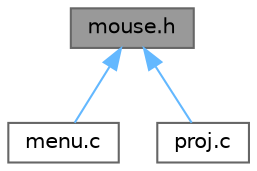 digraph "mouse.h"
{
 // LATEX_PDF_SIZE
  bgcolor="transparent";
  edge [fontname=Helvetica,fontsize=10,labelfontname=Helvetica,labelfontsize=10];
  node [fontname=Helvetica,fontsize=10,shape=box,height=0.2,width=0.4];
  Node1 [label="mouse.h",height=0.2,width=0.4,color="gray40", fillcolor="grey60", style="filled", fontcolor="black",tooltip=" "];
  Node1 -> Node2 [dir="back",color="steelblue1",style="solid"];
  Node2 [label="menu.c",height=0.2,width=0.4,color="grey40", fillcolor="white", style="filled",URL="$menu_8c.html",tooltip=" "];
  Node1 -> Node3 [dir="back",color="steelblue1",style="solid"];
  Node3 [label="proj.c",height=0.2,width=0.4,color="grey40", fillcolor="white", style="filled",URL="$proj_8c.html",tooltip=" "];
}
